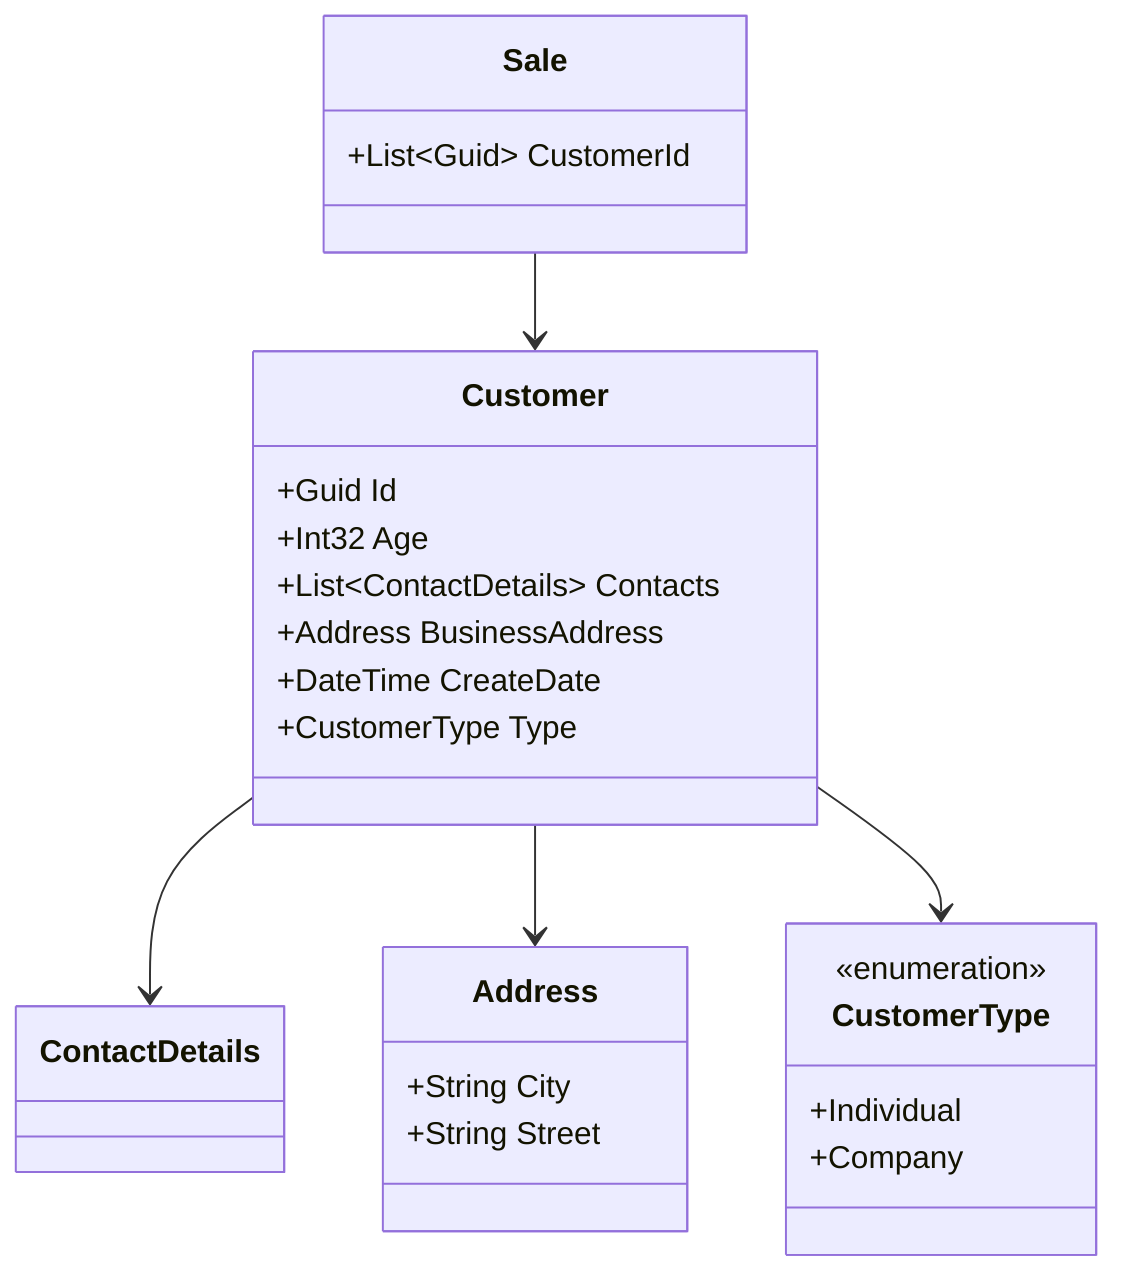 classDiagram
	class Sale
	Sale : +List~Guid~ CustomerId

	class Customer
	Customer : +Guid Id
	Customer : +Int32 Age
	Customer : +List~ContactDetails~ Contacts
	Customer : +Address BusinessAddress
	Customer : +DateTime CreateDate
	Customer : +CustomerType Type

	class Address
	Address : +String City
	Address : +String Street

	class CustomerType
	<<enumeration>> CustomerType
	CustomerType : +Individual
	CustomerType : +Company

Sale --> Customer
Customer --> ContactDetails
Customer --> Address
Customer --> CustomerType